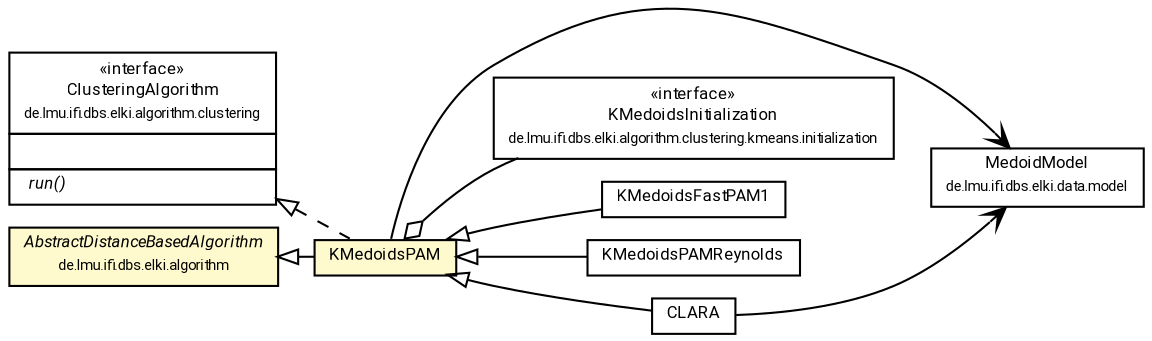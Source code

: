 #!/usr/local/bin/dot
#
# Class diagram 
# Generated by UMLGraph version R5_7_2-60-g0e99a6 (http://www.spinellis.gr/umlgraph/)
#

digraph G {
	graph [fontnames="svg"]
	edge [fontname="Roboto",fontsize=7,labelfontname="Roboto",labelfontsize=7,color="black"];
	node [fontname="Roboto",fontcolor="black",fontsize=8,shape=plaintext,margin=0,width=0,height=0];
	nodesep=0.15;
	ranksep=0.25;
	rankdir=LR;
	// de.lmu.ifi.dbs.elki.data.model.MedoidModel
	c5793388 [label=<<table title="de.lmu.ifi.dbs.elki.data.model.MedoidModel" border="0" cellborder="1" cellspacing="0" cellpadding="2" href="../../../data/model/MedoidModel.html" target="_parent">
		<tr><td><table border="0" cellspacing="0" cellpadding="1">
		<tr><td align="center" balign="center"> <font face="Roboto">MedoidModel</font> </td></tr>
		<tr><td align="center" balign="center"> <font face="Roboto" point-size="7.0">de.lmu.ifi.dbs.elki.data.model</font> </td></tr>
		</table></td></tr>
		</table>>, URL="../../../data/model/MedoidModel.html"];
	// de.lmu.ifi.dbs.elki.algorithm.clustering.kmeans.initialization.KMedoidsInitialization<V>
	c5793599 [label=<<table title="de.lmu.ifi.dbs.elki.algorithm.clustering.kmeans.initialization.KMedoidsInitialization" border="0" cellborder="1" cellspacing="0" cellpadding="2" href="initialization/KMedoidsInitialization.html" target="_parent">
		<tr><td><table border="0" cellspacing="0" cellpadding="1">
		<tr><td align="center" balign="center"> &#171;interface&#187; </td></tr>
		<tr><td align="center" balign="center"> <font face="Roboto">KMedoidsInitialization</font> </td></tr>
		<tr><td align="center" balign="center"> <font face="Roboto" point-size="7.0">de.lmu.ifi.dbs.elki.algorithm.clustering.kmeans.initialization</font> </td></tr>
		</table></td></tr>
		</table>>, URL="initialization/KMedoidsInitialization.html"];
	// de.lmu.ifi.dbs.elki.algorithm.clustering.kmeans.KMedoidsFastPAM1<V>
	c5793644 [label=<<table title="de.lmu.ifi.dbs.elki.algorithm.clustering.kmeans.KMedoidsFastPAM1" border="0" cellborder="1" cellspacing="0" cellpadding="2" href="KMedoidsFastPAM1.html" target="_parent">
		<tr><td><table border="0" cellspacing="0" cellpadding="1">
		<tr><td align="center" balign="center"> <font face="Roboto">KMedoidsFastPAM1</font> </td></tr>
		</table></td></tr>
		</table>>, URL="KMedoidsFastPAM1.html"];
	// de.lmu.ifi.dbs.elki.algorithm.clustering.kmeans.KMedoidsPAM<V>
	c5793658 [label=<<table title="de.lmu.ifi.dbs.elki.algorithm.clustering.kmeans.KMedoidsPAM" border="0" cellborder="1" cellspacing="0" cellpadding="2" bgcolor="lemonChiffon" href="KMedoidsPAM.html" target="_parent">
		<tr><td><table border="0" cellspacing="0" cellpadding="1">
		<tr><td align="center" balign="center"> <font face="Roboto">KMedoidsPAM</font> </td></tr>
		</table></td></tr>
		</table>>, URL="KMedoidsPAM.html"];
	// de.lmu.ifi.dbs.elki.algorithm.clustering.kmeans.KMedoidsPAMReynolds<V>
	c5793661 [label=<<table title="de.lmu.ifi.dbs.elki.algorithm.clustering.kmeans.KMedoidsPAMReynolds" border="0" cellborder="1" cellspacing="0" cellpadding="2" href="KMedoidsPAMReynolds.html" target="_parent">
		<tr><td><table border="0" cellspacing="0" cellpadding="1">
		<tr><td align="center" balign="center"> <font face="Roboto">KMedoidsPAMReynolds</font> </td></tr>
		</table></td></tr>
		</table>>, URL="KMedoidsPAMReynolds.html"];
	// de.lmu.ifi.dbs.elki.algorithm.clustering.kmeans.CLARA<V>
	c5793676 [label=<<table title="de.lmu.ifi.dbs.elki.algorithm.clustering.kmeans.CLARA" border="0" cellborder="1" cellspacing="0" cellpadding="2" href="CLARA.html" target="_parent">
		<tr><td><table border="0" cellspacing="0" cellpadding="1">
		<tr><td align="center" balign="center"> <font face="Roboto">CLARA</font> </td></tr>
		</table></td></tr>
		</table>>, URL="CLARA.html"];
	// de.lmu.ifi.dbs.elki.algorithm.clustering.ClusteringAlgorithm<C extends de.lmu.ifi.dbs.elki.data.Clustering<? extends de.lmu.ifi.dbs.elki.data.model.Model>>
	c5793711 [label=<<table title="de.lmu.ifi.dbs.elki.algorithm.clustering.ClusteringAlgorithm" border="0" cellborder="1" cellspacing="0" cellpadding="2" href="../ClusteringAlgorithm.html" target="_parent">
		<tr><td><table border="0" cellspacing="0" cellpadding="1">
		<tr><td align="center" balign="center"> &#171;interface&#187; </td></tr>
		<tr><td align="center" balign="center"> <font face="Roboto">ClusteringAlgorithm</font> </td></tr>
		<tr><td align="center" balign="center"> <font face="Roboto" point-size="7.0">de.lmu.ifi.dbs.elki.algorithm.clustering</font> </td></tr>
		</table></td></tr>
		<tr><td><table border="0" cellspacing="0" cellpadding="1">
		<tr><td align="left" balign="left">  </td></tr>
		</table></td></tr>
		<tr><td><table border="0" cellspacing="0" cellpadding="1">
		<tr><td align="left" balign="left"> <i> run()</i> </td></tr>
		</table></td></tr>
		</table>>, URL="../ClusteringAlgorithm.html"];
	// de.lmu.ifi.dbs.elki.algorithm.AbstractDistanceBasedAlgorithm<O, R extends de.lmu.ifi.dbs.elki.result.Result>
	c5793895 [label=<<table title="de.lmu.ifi.dbs.elki.algorithm.AbstractDistanceBasedAlgorithm" border="0" cellborder="1" cellspacing="0" cellpadding="2" bgcolor="LemonChiffon" href="../../AbstractDistanceBasedAlgorithm.html" target="_parent">
		<tr><td><table border="0" cellspacing="0" cellpadding="1">
		<tr><td align="center" balign="center"> <font face="Roboto"><i>AbstractDistanceBasedAlgorithm</i></font> </td></tr>
		<tr><td align="center" balign="center"> <font face="Roboto" point-size="7.0">de.lmu.ifi.dbs.elki.algorithm</font> </td></tr>
		</table></td></tr>
		</table>>, URL="../../AbstractDistanceBasedAlgorithm.html"];
	// de.lmu.ifi.dbs.elki.algorithm.clustering.kmeans.KMedoidsFastPAM1<V> extends de.lmu.ifi.dbs.elki.algorithm.clustering.kmeans.KMedoidsPAM<V>
	c5793658 -> c5793644 [arrowtail=empty,dir=back,weight=10];
	// de.lmu.ifi.dbs.elki.algorithm.clustering.kmeans.KMedoidsPAM<V> extends de.lmu.ifi.dbs.elki.algorithm.AbstractDistanceBasedAlgorithm<O, R extends de.lmu.ifi.dbs.elki.result.Result>
	c5793895 -> c5793658 [arrowtail=empty,dir=back,weight=10];
	// de.lmu.ifi.dbs.elki.algorithm.clustering.kmeans.KMedoidsPAM<V> implements de.lmu.ifi.dbs.elki.algorithm.clustering.ClusteringAlgorithm<C extends de.lmu.ifi.dbs.elki.data.Clustering<? extends de.lmu.ifi.dbs.elki.data.model.Model>>
	c5793711 -> c5793658 [arrowtail=empty,style=dashed,dir=back,weight=9];
	// de.lmu.ifi.dbs.elki.algorithm.clustering.kmeans.KMedoidsPAM<V> has de.lmu.ifi.dbs.elki.algorithm.clustering.kmeans.initialization.KMedoidsInitialization<V>
	c5793658 -> c5793599 [arrowhead=none,arrowtail=ediamond,dir=back,weight=4];
	// de.lmu.ifi.dbs.elki.algorithm.clustering.kmeans.KMedoidsPAM<V> navassoc de.lmu.ifi.dbs.elki.data.model.MedoidModel
	c5793658 -> c5793388 [arrowhead=open,weight=1];
	// de.lmu.ifi.dbs.elki.algorithm.clustering.kmeans.KMedoidsPAMReynolds<V> extends de.lmu.ifi.dbs.elki.algorithm.clustering.kmeans.KMedoidsPAM<V>
	c5793658 -> c5793661 [arrowtail=empty,dir=back,weight=10];
	// de.lmu.ifi.dbs.elki.algorithm.clustering.kmeans.CLARA<V> extends de.lmu.ifi.dbs.elki.algorithm.clustering.kmeans.KMedoidsPAM<V>
	c5793658 -> c5793676 [arrowtail=empty,dir=back,weight=10];
	// de.lmu.ifi.dbs.elki.algorithm.clustering.kmeans.CLARA<V> navassoc de.lmu.ifi.dbs.elki.data.model.MedoidModel
	c5793676 -> c5793388 [arrowhead=open,weight=1];
}

